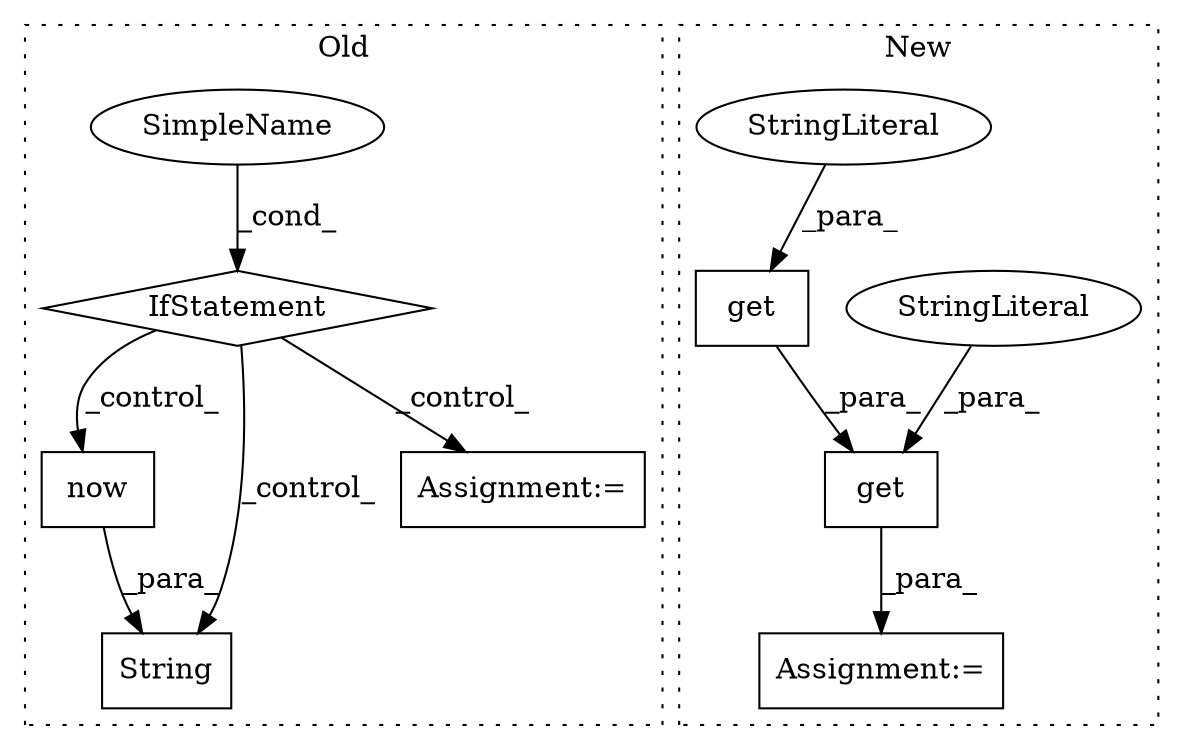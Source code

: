 digraph G {
subgraph cluster0 {
1 [label="now" a="32" s="2669,2685" l="4,1" shape="box"];
4 [label="String" a="32" s="2945,2964" l="7,1" shape="box"];
6 [label="SimpleName" a="42" s="" l="" shape="ellipse"];
9 [label="IfStatement" a="25" s="2441,2496" l="10,3" shape="diamond"];
10 [label="Assignment:=" a="7" s="2711" l="1" shape="box"];
label = "Old";
style="dotted";
}
subgraph cluster1 {
2 [label="get" a="32" s="3041,3071" l="4,1" shape="box"];
3 [label="Assignment:=" a="7" s="3029" l="1" shape="box"];
5 [label="get" a="32" s="2876,2910" l="4,1" shape="box"];
7 [label="StringLiteral" a="45" s="3045" l="9" shape="ellipse"];
8 [label="StringLiteral" a="45" s="2880" l="14" shape="ellipse"];
label = "New";
style="dotted";
}
1 -> 4 [label="_para_"];
2 -> 3 [label="_para_"];
5 -> 2 [label="_para_"];
6 -> 9 [label="_cond_"];
7 -> 2 [label="_para_"];
8 -> 5 [label="_para_"];
9 -> 1 [label="_control_"];
9 -> 4 [label="_control_"];
9 -> 10 [label="_control_"];
}